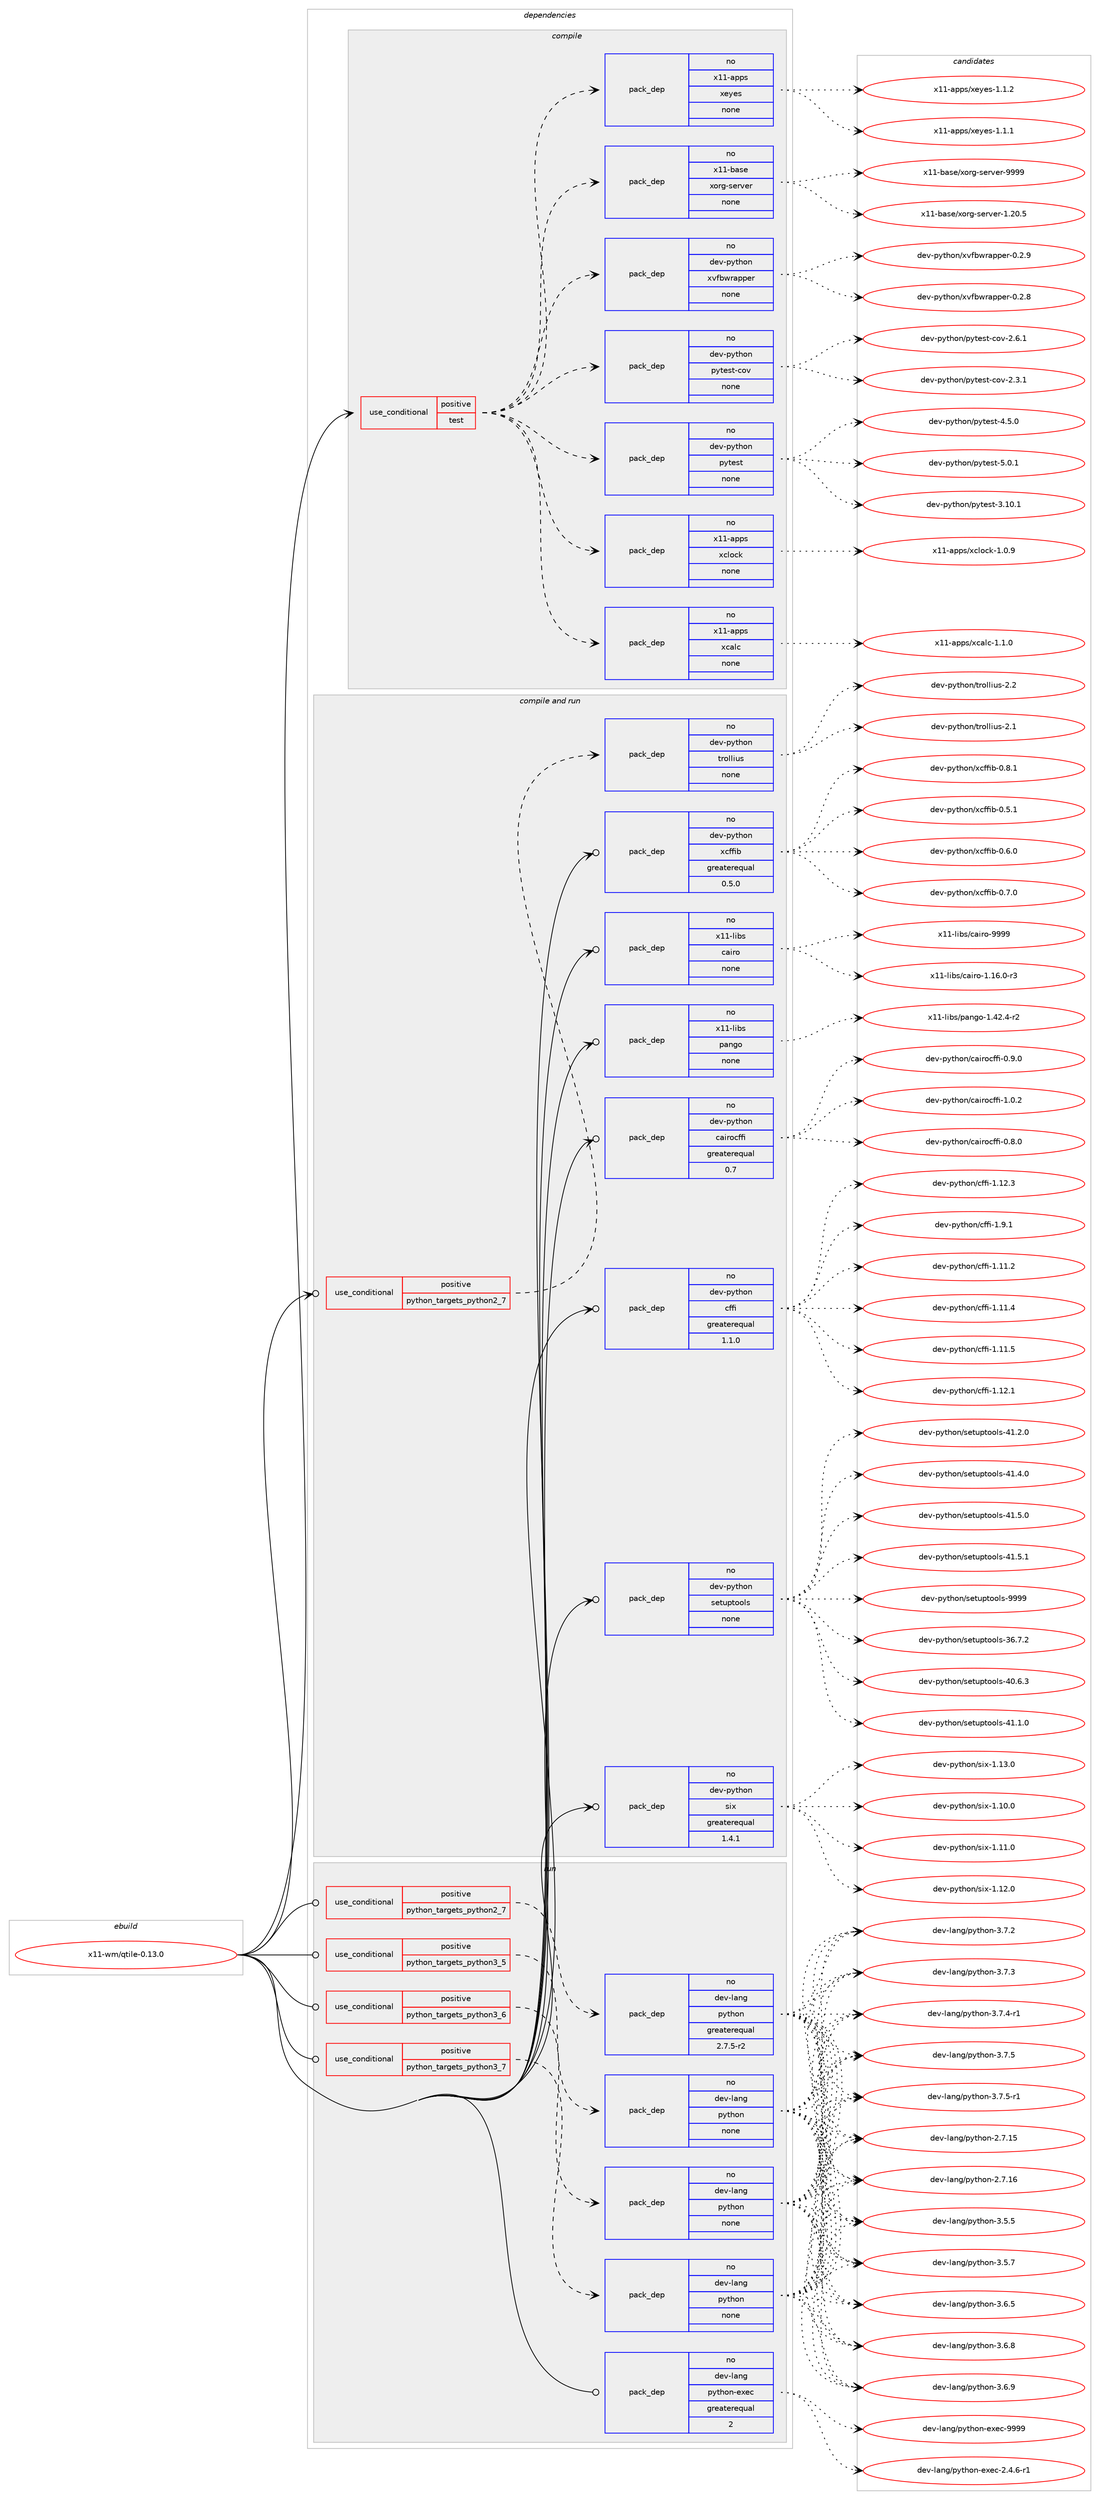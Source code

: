 digraph prolog {

# *************
# Graph options
# *************

newrank=true;
concentrate=true;
compound=true;
graph [rankdir=LR,fontname=Helvetica,fontsize=10,ranksep=1.5];#, ranksep=2.5, nodesep=0.2];
edge  [arrowhead=vee];
node  [fontname=Helvetica,fontsize=10];

# **********
# The ebuild
# **********

subgraph cluster_leftcol {
color=gray;
label=<<i>ebuild</i>>;
id [label="x11-wm/qtile-0.13.0", color=red, width=4, href="../x11-wm/qtile-0.13.0.svg"];
}

# ****************
# The dependencies
# ****************

subgraph cluster_midcol {
color=gray;
label=<<i>dependencies</i>>;
subgraph cluster_compile {
fillcolor="#eeeeee";
style=filled;
label=<<i>compile</i>>;
subgraph cond220728 {
dependency927074 [label=<<TABLE BORDER="0" CELLBORDER="1" CELLSPACING="0" CELLPADDING="4"><TR><TD ROWSPAN="3" CELLPADDING="10">use_conditional</TD></TR><TR><TD>positive</TD></TR><TR><TD>test</TD></TR></TABLE>>, shape=none, color=red];
subgraph pack689486 {
dependency927075 [label=<<TABLE BORDER="0" CELLBORDER="1" CELLSPACING="0" CELLPADDING="4" WIDTH="220"><TR><TD ROWSPAN="6" CELLPADDING="30">pack_dep</TD></TR><TR><TD WIDTH="110">no</TD></TR><TR><TD>dev-python</TD></TR><TR><TD>pytest</TD></TR><TR><TD>none</TD></TR><TR><TD></TD></TR></TABLE>>, shape=none, color=blue];
}
dependency927074:e -> dependency927075:w [weight=20,style="dashed",arrowhead="vee"];
subgraph pack689487 {
dependency927076 [label=<<TABLE BORDER="0" CELLBORDER="1" CELLSPACING="0" CELLPADDING="4" WIDTH="220"><TR><TD ROWSPAN="6" CELLPADDING="30">pack_dep</TD></TR><TR><TD WIDTH="110">no</TD></TR><TR><TD>dev-python</TD></TR><TR><TD>pytest-cov</TD></TR><TR><TD>none</TD></TR><TR><TD></TD></TR></TABLE>>, shape=none, color=blue];
}
dependency927074:e -> dependency927076:w [weight=20,style="dashed",arrowhead="vee"];
subgraph pack689488 {
dependency927077 [label=<<TABLE BORDER="0" CELLBORDER="1" CELLSPACING="0" CELLPADDING="4" WIDTH="220"><TR><TD ROWSPAN="6" CELLPADDING="30">pack_dep</TD></TR><TR><TD WIDTH="110">no</TD></TR><TR><TD>dev-python</TD></TR><TR><TD>xvfbwrapper</TD></TR><TR><TD>none</TD></TR><TR><TD></TD></TR></TABLE>>, shape=none, color=blue];
}
dependency927074:e -> dependency927077:w [weight=20,style="dashed",arrowhead="vee"];
subgraph pack689489 {
dependency927078 [label=<<TABLE BORDER="0" CELLBORDER="1" CELLSPACING="0" CELLPADDING="4" WIDTH="220"><TR><TD ROWSPAN="6" CELLPADDING="30">pack_dep</TD></TR><TR><TD WIDTH="110">no</TD></TR><TR><TD>x11-base</TD></TR><TR><TD>xorg-server</TD></TR><TR><TD>none</TD></TR><TR><TD></TD></TR></TABLE>>, shape=none, color=blue];
}
dependency927074:e -> dependency927078:w [weight=20,style="dashed",arrowhead="vee"];
subgraph pack689490 {
dependency927079 [label=<<TABLE BORDER="0" CELLBORDER="1" CELLSPACING="0" CELLPADDING="4" WIDTH="220"><TR><TD ROWSPAN="6" CELLPADDING="30">pack_dep</TD></TR><TR><TD WIDTH="110">no</TD></TR><TR><TD>x11-apps</TD></TR><TR><TD>xeyes</TD></TR><TR><TD>none</TD></TR><TR><TD></TD></TR></TABLE>>, shape=none, color=blue];
}
dependency927074:e -> dependency927079:w [weight=20,style="dashed",arrowhead="vee"];
subgraph pack689491 {
dependency927080 [label=<<TABLE BORDER="0" CELLBORDER="1" CELLSPACING="0" CELLPADDING="4" WIDTH="220"><TR><TD ROWSPAN="6" CELLPADDING="30">pack_dep</TD></TR><TR><TD WIDTH="110">no</TD></TR><TR><TD>x11-apps</TD></TR><TR><TD>xcalc</TD></TR><TR><TD>none</TD></TR><TR><TD></TD></TR></TABLE>>, shape=none, color=blue];
}
dependency927074:e -> dependency927080:w [weight=20,style="dashed",arrowhead="vee"];
subgraph pack689492 {
dependency927081 [label=<<TABLE BORDER="0" CELLBORDER="1" CELLSPACING="0" CELLPADDING="4" WIDTH="220"><TR><TD ROWSPAN="6" CELLPADDING="30">pack_dep</TD></TR><TR><TD WIDTH="110">no</TD></TR><TR><TD>x11-apps</TD></TR><TR><TD>xclock</TD></TR><TR><TD>none</TD></TR><TR><TD></TD></TR></TABLE>>, shape=none, color=blue];
}
dependency927074:e -> dependency927081:w [weight=20,style="dashed",arrowhead="vee"];
}
id:e -> dependency927074:w [weight=20,style="solid",arrowhead="vee"];
}
subgraph cluster_compileandrun {
fillcolor="#eeeeee";
style=filled;
label=<<i>compile and run</i>>;
subgraph cond220729 {
dependency927082 [label=<<TABLE BORDER="0" CELLBORDER="1" CELLSPACING="0" CELLPADDING="4"><TR><TD ROWSPAN="3" CELLPADDING="10">use_conditional</TD></TR><TR><TD>positive</TD></TR><TR><TD>python_targets_python2_7</TD></TR></TABLE>>, shape=none, color=red];
subgraph pack689493 {
dependency927083 [label=<<TABLE BORDER="0" CELLBORDER="1" CELLSPACING="0" CELLPADDING="4" WIDTH="220"><TR><TD ROWSPAN="6" CELLPADDING="30">pack_dep</TD></TR><TR><TD WIDTH="110">no</TD></TR><TR><TD>dev-python</TD></TR><TR><TD>trollius</TD></TR><TR><TD>none</TD></TR><TR><TD></TD></TR></TABLE>>, shape=none, color=blue];
}
dependency927082:e -> dependency927083:w [weight=20,style="dashed",arrowhead="vee"];
}
id:e -> dependency927082:w [weight=20,style="solid",arrowhead="odotvee"];
subgraph pack689494 {
dependency927084 [label=<<TABLE BORDER="0" CELLBORDER="1" CELLSPACING="0" CELLPADDING="4" WIDTH="220"><TR><TD ROWSPAN="6" CELLPADDING="30">pack_dep</TD></TR><TR><TD WIDTH="110">no</TD></TR><TR><TD>dev-python</TD></TR><TR><TD>cairocffi</TD></TR><TR><TD>greaterequal</TD></TR><TR><TD>0.7</TD></TR></TABLE>>, shape=none, color=blue];
}
id:e -> dependency927084:w [weight=20,style="solid",arrowhead="odotvee"];
subgraph pack689495 {
dependency927085 [label=<<TABLE BORDER="0" CELLBORDER="1" CELLSPACING="0" CELLPADDING="4" WIDTH="220"><TR><TD ROWSPAN="6" CELLPADDING="30">pack_dep</TD></TR><TR><TD WIDTH="110">no</TD></TR><TR><TD>dev-python</TD></TR><TR><TD>cffi</TD></TR><TR><TD>greaterequal</TD></TR><TR><TD>1.1.0</TD></TR></TABLE>>, shape=none, color=blue];
}
id:e -> dependency927085:w [weight=20,style="solid",arrowhead="odotvee"];
subgraph pack689496 {
dependency927086 [label=<<TABLE BORDER="0" CELLBORDER="1" CELLSPACING="0" CELLPADDING="4" WIDTH="220"><TR><TD ROWSPAN="6" CELLPADDING="30">pack_dep</TD></TR><TR><TD WIDTH="110">no</TD></TR><TR><TD>dev-python</TD></TR><TR><TD>setuptools</TD></TR><TR><TD>none</TD></TR><TR><TD></TD></TR></TABLE>>, shape=none, color=blue];
}
id:e -> dependency927086:w [weight=20,style="solid",arrowhead="odotvee"];
subgraph pack689497 {
dependency927087 [label=<<TABLE BORDER="0" CELLBORDER="1" CELLSPACING="0" CELLPADDING="4" WIDTH="220"><TR><TD ROWSPAN="6" CELLPADDING="30">pack_dep</TD></TR><TR><TD WIDTH="110">no</TD></TR><TR><TD>dev-python</TD></TR><TR><TD>six</TD></TR><TR><TD>greaterequal</TD></TR><TR><TD>1.4.1</TD></TR></TABLE>>, shape=none, color=blue];
}
id:e -> dependency927087:w [weight=20,style="solid",arrowhead="odotvee"];
subgraph pack689498 {
dependency927088 [label=<<TABLE BORDER="0" CELLBORDER="1" CELLSPACING="0" CELLPADDING="4" WIDTH="220"><TR><TD ROWSPAN="6" CELLPADDING="30">pack_dep</TD></TR><TR><TD WIDTH="110">no</TD></TR><TR><TD>dev-python</TD></TR><TR><TD>xcffib</TD></TR><TR><TD>greaterequal</TD></TR><TR><TD>0.5.0</TD></TR></TABLE>>, shape=none, color=blue];
}
id:e -> dependency927088:w [weight=20,style="solid",arrowhead="odotvee"];
subgraph pack689499 {
dependency927089 [label=<<TABLE BORDER="0" CELLBORDER="1" CELLSPACING="0" CELLPADDING="4" WIDTH="220"><TR><TD ROWSPAN="6" CELLPADDING="30">pack_dep</TD></TR><TR><TD WIDTH="110">no</TD></TR><TR><TD>x11-libs</TD></TR><TR><TD>cairo</TD></TR><TR><TD>none</TD></TR><TR><TD></TD></TR></TABLE>>, shape=none, color=blue];
}
id:e -> dependency927089:w [weight=20,style="solid",arrowhead="odotvee"];
subgraph pack689500 {
dependency927090 [label=<<TABLE BORDER="0" CELLBORDER="1" CELLSPACING="0" CELLPADDING="4" WIDTH="220"><TR><TD ROWSPAN="6" CELLPADDING="30">pack_dep</TD></TR><TR><TD WIDTH="110">no</TD></TR><TR><TD>x11-libs</TD></TR><TR><TD>pango</TD></TR><TR><TD>none</TD></TR><TR><TD></TD></TR></TABLE>>, shape=none, color=blue];
}
id:e -> dependency927090:w [weight=20,style="solid",arrowhead="odotvee"];
}
subgraph cluster_run {
fillcolor="#eeeeee";
style=filled;
label=<<i>run</i>>;
subgraph cond220730 {
dependency927091 [label=<<TABLE BORDER="0" CELLBORDER="1" CELLSPACING="0" CELLPADDING="4"><TR><TD ROWSPAN="3" CELLPADDING="10">use_conditional</TD></TR><TR><TD>positive</TD></TR><TR><TD>python_targets_python2_7</TD></TR></TABLE>>, shape=none, color=red];
subgraph pack689501 {
dependency927092 [label=<<TABLE BORDER="0" CELLBORDER="1" CELLSPACING="0" CELLPADDING="4" WIDTH="220"><TR><TD ROWSPAN="6" CELLPADDING="30">pack_dep</TD></TR><TR><TD WIDTH="110">no</TD></TR><TR><TD>dev-lang</TD></TR><TR><TD>python</TD></TR><TR><TD>greaterequal</TD></TR><TR><TD>2.7.5-r2</TD></TR></TABLE>>, shape=none, color=blue];
}
dependency927091:e -> dependency927092:w [weight=20,style="dashed",arrowhead="vee"];
}
id:e -> dependency927091:w [weight=20,style="solid",arrowhead="odot"];
subgraph cond220731 {
dependency927093 [label=<<TABLE BORDER="0" CELLBORDER="1" CELLSPACING="0" CELLPADDING="4"><TR><TD ROWSPAN="3" CELLPADDING="10">use_conditional</TD></TR><TR><TD>positive</TD></TR><TR><TD>python_targets_python3_5</TD></TR></TABLE>>, shape=none, color=red];
subgraph pack689502 {
dependency927094 [label=<<TABLE BORDER="0" CELLBORDER="1" CELLSPACING="0" CELLPADDING="4" WIDTH="220"><TR><TD ROWSPAN="6" CELLPADDING="30">pack_dep</TD></TR><TR><TD WIDTH="110">no</TD></TR><TR><TD>dev-lang</TD></TR><TR><TD>python</TD></TR><TR><TD>none</TD></TR><TR><TD></TD></TR></TABLE>>, shape=none, color=blue];
}
dependency927093:e -> dependency927094:w [weight=20,style="dashed",arrowhead="vee"];
}
id:e -> dependency927093:w [weight=20,style="solid",arrowhead="odot"];
subgraph cond220732 {
dependency927095 [label=<<TABLE BORDER="0" CELLBORDER="1" CELLSPACING="0" CELLPADDING="4"><TR><TD ROWSPAN="3" CELLPADDING="10">use_conditional</TD></TR><TR><TD>positive</TD></TR><TR><TD>python_targets_python3_6</TD></TR></TABLE>>, shape=none, color=red];
subgraph pack689503 {
dependency927096 [label=<<TABLE BORDER="0" CELLBORDER="1" CELLSPACING="0" CELLPADDING="4" WIDTH="220"><TR><TD ROWSPAN="6" CELLPADDING="30">pack_dep</TD></TR><TR><TD WIDTH="110">no</TD></TR><TR><TD>dev-lang</TD></TR><TR><TD>python</TD></TR><TR><TD>none</TD></TR><TR><TD></TD></TR></TABLE>>, shape=none, color=blue];
}
dependency927095:e -> dependency927096:w [weight=20,style="dashed",arrowhead="vee"];
}
id:e -> dependency927095:w [weight=20,style="solid",arrowhead="odot"];
subgraph cond220733 {
dependency927097 [label=<<TABLE BORDER="0" CELLBORDER="1" CELLSPACING="0" CELLPADDING="4"><TR><TD ROWSPAN="3" CELLPADDING="10">use_conditional</TD></TR><TR><TD>positive</TD></TR><TR><TD>python_targets_python3_7</TD></TR></TABLE>>, shape=none, color=red];
subgraph pack689504 {
dependency927098 [label=<<TABLE BORDER="0" CELLBORDER="1" CELLSPACING="0" CELLPADDING="4" WIDTH="220"><TR><TD ROWSPAN="6" CELLPADDING="30">pack_dep</TD></TR><TR><TD WIDTH="110">no</TD></TR><TR><TD>dev-lang</TD></TR><TR><TD>python</TD></TR><TR><TD>none</TD></TR><TR><TD></TD></TR></TABLE>>, shape=none, color=blue];
}
dependency927097:e -> dependency927098:w [weight=20,style="dashed",arrowhead="vee"];
}
id:e -> dependency927097:w [weight=20,style="solid",arrowhead="odot"];
subgraph pack689505 {
dependency927099 [label=<<TABLE BORDER="0" CELLBORDER="1" CELLSPACING="0" CELLPADDING="4" WIDTH="220"><TR><TD ROWSPAN="6" CELLPADDING="30">pack_dep</TD></TR><TR><TD WIDTH="110">no</TD></TR><TR><TD>dev-lang</TD></TR><TR><TD>python-exec</TD></TR><TR><TD>greaterequal</TD></TR><TR><TD>2</TD></TR></TABLE>>, shape=none, color=blue];
}
id:e -> dependency927099:w [weight=20,style="solid",arrowhead="odot"];
}
}

# **************
# The candidates
# **************

subgraph cluster_choices {
rank=same;
color=gray;
label=<<i>candidates</i>>;

subgraph choice689486 {
color=black;
nodesep=1;
choice100101118451121211161041111104711212111610111511645514649484649 [label="dev-python/pytest-3.10.1", color=red, width=4,href="../dev-python/pytest-3.10.1.svg"];
choice1001011184511212111610411111047112121116101115116455246534648 [label="dev-python/pytest-4.5.0", color=red, width=4,href="../dev-python/pytest-4.5.0.svg"];
choice1001011184511212111610411111047112121116101115116455346484649 [label="dev-python/pytest-5.0.1", color=red, width=4,href="../dev-python/pytest-5.0.1.svg"];
dependency927075:e -> choice100101118451121211161041111104711212111610111511645514649484649:w [style=dotted,weight="100"];
dependency927075:e -> choice1001011184511212111610411111047112121116101115116455246534648:w [style=dotted,weight="100"];
dependency927075:e -> choice1001011184511212111610411111047112121116101115116455346484649:w [style=dotted,weight="100"];
}
subgraph choice689487 {
color=black;
nodesep=1;
choice10010111845112121116104111110471121211161011151164599111118455046514649 [label="dev-python/pytest-cov-2.3.1", color=red, width=4,href="../dev-python/pytest-cov-2.3.1.svg"];
choice10010111845112121116104111110471121211161011151164599111118455046544649 [label="dev-python/pytest-cov-2.6.1", color=red, width=4,href="../dev-python/pytest-cov-2.6.1.svg"];
dependency927076:e -> choice10010111845112121116104111110471121211161011151164599111118455046514649:w [style=dotted,weight="100"];
dependency927076:e -> choice10010111845112121116104111110471121211161011151164599111118455046544649:w [style=dotted,weight="100"];
}
subgraph choice689488 {
color=black;
nodesep=1;
choice10010111845112121116104111110471201181029811911497112112101114454846504656 [label="dev-python/xvfbwrapper-0.2.8", color=red, width=4,href="../dev-python/xvfbwrapper-0.2.8.svg"];
choice10010111845112121116104111110471201181029811911497112112101114454846504657 [label="dev-python/xvfbwrapper-0.2.9", color=red, width=4,href="../dev-python/xvfbwrapper-0.2.9.svg"];
dependency927077:e -> choice10010111845112121116104111110471201181029811911497112112101114454846504656:w [style=dotted,weight="100"];
dependency927077:e -> choice10010111845112121116104111110471201181029811911497112112101114454846504657:w [style=dotted,weight="100"];
}
subgraph choice689489 {
color=black;
nodesep=1;
choice1204949459897115101471201111141034511510111411810111445494650484653 [label="x11-base/xorg-server-1.20.5", color=red, width=4,href="../x11-base/xorg-server-1.20.5.svg"];
choice120494945989711510147120111114103451151011141181011144557575757 [label="x11-base/xorg-server-9999", color=red, width=4,href="../x11-base/xorg-server-9999.svg"];
dependency927078:e -> choice1204949459897115101471201111141034511510111411810111445494650484653:w [style=dotted,weight="100"];
dependency927078:e -> choice120494945989711510147120111114103451151011141181011144557575757:w [style=dotted,weight="100"];
}
subgraph choice689490 {
color=black;
nodesep=1;
choice1204949459711211211547120101121101115454946494649 [label="x11-apps/xeyes-1.1.1", color=red, width=4,href="../x11-apps/xeyes-1.1.1.svg"];
choice1204949459711211211547120101121101115454946494650 [label="x11-apps/xeyes-1.1.2", color=red, width=4,href="../x11-apps/xeyes-1.1.2.svg"];
dependency927079:e -> choice1204949459711211211547120101121101115454946494649:w [style=dotted,weight="100"];
dependency927079:e -> choice1204949459711211211547120101121101115454946494650:w [style=dotted,weight="100"];
}
subgraph choice689491 {
color=black;
nodesep=1;
choice1204949459711211211547120999710899454946494648 [label="x11-apps/xcalc-1.1.0", color=red, width=4,href="../x11-apps/xcalc-1.1.0.svg"];
dependency927080:e -> choice1204949459711211211547120999710899454946494648:w [style=dotted,weight="100"];
}
subgraph choice689492 {
color=black;
nodesep=1;
choice12049494597112112115471209910811199107454946484657 [label="x11-apps/xclock-1.0.9", color=red, width=4,href="../x11-apps/xclock-1.0.9.svg"];
dependency927081:e -> choice12049494597112112115471209910811199107454946484657:w [style=dotted,weight="100"];
}
subgraph choice689493 {
color=black;
nodesep=1;
choice100101118451121211161041111104711611411110810810511711545504649 [label="dev-python/trollius-2.1", color=red, width=4,href="../dev-python/trollius-2.1.svg"];
choice100101118451121211161041111104711611411110810810511711545504650 [label="dev-python/trollius-2.2", color=red, width=4,href="../dev-python/trollius-2.2.svg"];
dependency927083:e -> choice100101118451121211161041111104711611411110810810511711545504649:w [style=dotted,weight="100"];
dependency927083:e -> choice100101118451121211161041111104711611411110810810511711545504650:w [style=dotted,weight="100"];
}
subgraph choice689494 {
color=black;
nodesep=1;
choice1001011184511212111610411111047999710511411199102102105454846564648 [label="dev-python/cairocffi-0.8.0", color=red, width=4,href="../dev-python/cairocffi-0.8.0.svg"];
choice1001011184511212111610411111047999710511411199102102105454846574648 [label="dev-python/cairocffi-0.9.0", color=red, width=4,href="../dev-python/cairocffi-0.9.0.svg"];
choice1001011184511212111610411111047999710511411199102102105454946484650 [label="dev-python/cairocffi-1.0.2", color=red, width=4,href="../dev-python/cairocffi-1.0.2.svg"];
dependency927084:e -> choice1001011184511212111610411111047999710511411199102102105454846564648:w [style=dotted,weight="100"];
dependency927084:e -> choice1001011184511212111610411111047999710511411199102102105454846574648:w [style=dotted,weight="100"];
dependency927084:e -> choice1001011184511212111610411111047999710511411199102102105454946484650:w [style=dotted,weight="100"];
}
subgraph choice689495 {
color=black;
nodesep=1;
choice10010111845112121116104111110479910210210545494649494650 [label="dev-python/cffi-1.11.2", color=red, width=4,href="../dev-python/cffi-1.11.2.svg"];
choice10010111845112121116104111110479910210210545494649494652 [label="dev-python/cffi-1.11.4", color=red, width=4,href="../dev-python/cffi-1.11.4.svg"];
choice10010111845112121116104111110479910210210545494649494653 [label="dev-python/cffi-1.11.5", color=red, width=4,href="../dev-python/cffi-1.11.5.svg"];
choice10010111845112121116104111110479910210210545494649504649 [label="dev-python/cffi-1.12.1", color=red, width=4,href="../dev-python/cffi-1.12.1.svg"];
choice10010111845112121116104111110479910210210545494649504651 [label="dev-python/cffi-1.12.3", color=red, width=4,href="../dev-python/cffi-1.12.3.svg"];
choice100101118451121211161041111104799102102105454946574649 [label="dev-python/cffi-1.9.1", color=red, width=4,href="../dev-python/cffi-1.9.1.svg"];
dependency927085:e -> choice10010111845112121116104111110479910210210545494649494650:w [style=dotted,weight="100"];
dependency927085:e -> choice10010111845112121116104111110479910210210545494649494652:w [style=dotted,weight="100"];
dependency927085:e -> choice10010111845112121116104111110479910210210545494649494653:w [style=dotted,weight="100"];
dependency927085:e -> choice10010111845112121116104111110479910210210545494649504649:w [style=dotted,weight="100"];
dependency927085:e -> choice10010111845112121116104111110479910210210545494649504651:w [style=dotted,weight="100"];
dependency927085:e -> choice100101118451121211161041111104799102102105454946574649:w [style=dotted,weight="100"];
}
subgraph choice689496 {
color=black;
nodesep=1;
choice100101118451121211161041111104711510111611711211611111110811545515446554650 [label="dev-python/setuptools-36.7.2", color=red, width=4,href="../dev-python/setuptools-36.7.2.svg"];
choice100101118451121211161041111104711510111611711211611111110811545524846544651 [label="dev-python/setuptools-40.6.3", color=red, width=4,href="../dev-python/setuptools-40.6.3.svg"];
choice100101118451121211161041111104711510111611711211611111110811545524946494648 [label="dev-python/setuptools-41.1.0", color=red, width=4,href="../dev-python/setuptools-41.1.0.svg"];
choice100101118451121211161041111104711510111611711211611111110811545524946504648 [label="dev-python/setuptools-41.2.0", color=red, width=4,href="../dev-python/setuptools-41.2.0.svg"];
choice100101118451121211161041111104711510111611711211611111110811545524946524648 [label="dev-python/setuptools-41.4.0", color=red, width=4,href="../dev-python/setuptools-41.4.0.svg"];
choice100101118451121211161041111104711510111611711211611111110811545524946534648 [label="dev-python/setuptools-41.5.0", color=red, width=4,href="../dev-python/setuptools-41.5.0.svg"];
choice100101118451121211161041111104711510111611711211611111110811545524946534649 [label="dev-python/setuptools-41.5.1", color=red, width=4,href="../dev-python/setuptools-41.5.1.svg"];
choice10010111845112121116104111110471151011161171121161111111081154557575757 [label="dev-python/setuptools-9999", color=red, width=4,href="../dev-python/setuptools-9999.svg"];
dependency927086:e -> choice100101118451121211161041111104711510111611711211611111110811545515446554650:w [style=dotted,weight="100"];
dependency927086:e -> choice100101118451121211161041111104711510111611711211611111110811545524846544651:w [style=dotted,weight="100"];
dependency927086:e -> choice100101118451121211161041111104711510111611711211611111110811545524946494648:w [style=dotted,weight="100"];
dependency927086:e -> choice100101118451121211161041111104711510111611711211611111110811545524946504648:w [style=dotted,weight="100"];
dependency927086:e -> choice100101118451121211161041111104711510111611711211611111110811545524946524648:w [style=dotted,weight="100"];
dependency927086:e -> choice100101118451121211161041111104711510111611711211611111110811545524946534648:w [style=dotted,weight="100"];
dependency927086:e -> choice100101118451121211161041111104711510111611711211611111110811545524946534649:w [style=dotted,weight="100"];
dependency927086:e -> choice10010111845112121116104111110471151011161171121161111111081154557575757:w [style=dotted,weight="100"];
}
subgraph choice689497 {
color=black;
nodesep=1;
choice100101118451121211161041111104711510512045494649484648 [label="dev-python/six-1.10.0", color=red, width=4,href="../dev-python/six-1.10.0.svg"];
choice100101118451121211161041111104711510512045494649494648 [label="dev-python/six-1.11.0", color=red, width=4,href="../dev-python/six-1.11.0.svg"];
choice100101118451121211161041111104711510512045494649504648 [label="dev-python/six-1.12.0", color=red, width=4,href="../dev-python/six-1.12.0.svg"];
choice100101118451121211161041111104711510512045494649514648 [label="dev-python/six-1.13.0", color=red, width=4,href="../dev-python/six-1.13.0.svg"];
dependency927087:e -> choice100101118451121211161041111104711510512045494649484648:w [style=dotted,weight="100"];
dependency927087:e -> choice100101118451121211161041111104711510512045494649494648:w [style=dotted,weight="100"];
dependency927087:e -> choice100101118451121211161041111104711510512045494649504648:w [style=dotted,weight="100"];
dependency927087:e -> choice100101118451121211161041111104711510512045494649514648:w [style=dotted,weight="100"];
}
subgraph choice689498 {
color=black;
nodesep=1;
choice10010111845112121116104111110471209910210210598454846534649 [label="dev-python/xcffib-0.5.1", color=red, width=4,href="../dev-python/xcffib-0.5.1.svg"];
choice10010111845112121116104111110471209910210210598454846544648 [label="dev-python/xcffib-0.6.0", color=red, width=4,href="../dev-python/xcffib-0.6.0.svg"];
choice10010111845112121116104111110471209910210210598454846554648 [label="dev-python/xcffib-0.7.0", color=red, width=4,href="../dev-python/xcffib-0.7.0.svg"];
choice10010111845112121116104111110471209910210210598454846564649 [label="dev-python/xcffib-0.8.1", color=red, width=4,href="../dev-python/xcffib-0.8.1.svg"];
dependency927088:e -> choice10010111845112121116104111110471209910210210598454846534649:w [style=dotted,weight="100"];
dependency927088:e -> choice10010111845112121116104111110471209910210210598454846544648:w [style=dotted,weight="100"];
dependency927088:e -> choice10010111845112121116104111110471209910210210598454846554648:w [style=dotted,weight="100"];
dependency927088:e -> choice10010111845112121116104111110471209910210210598454846564649:w [style=dotted,weight="100"];
}
subgraph choice689499 {
color=black;
nodesep=1;
choice12049494510810598115479997105114111454946495446484511451 [label="x11-libs/cairo-1.16.0-r3", color=red, width=4,href="../x11-libs/cairo-1.16.0-r3.svg"];
choice120494945108105981154799971051141114557575757 [label="x11-libs/cairo-9999", color=red, width=4,href="../x11-libs/cairo-9999.svg"];
dependency927089:e -> choice12049494510810598115479997105114111454946495446484511451:w [style=dotted,weight="100"];
dependency927089:e -> choice120494945108105981154799971051141114557575757:w [style=dotted,weight="100"];
}
subgraph choice689500 {
color=black;
nodesep=1;
choice120494945108105981154711297110103111454946525046524511450 [label="x11-libs/pango-1.42.4-r2", color=red, width=4,href="../x11-libs/pango-1.42.4-r2.svg"];
dependency927090:e -> choice120494945108105981154711297110103111454946525046524511450:w [style=dotted,weight="100"];
}
subgraph choice689501 {
color=black;
nodesep=1;
choice10010111845108971101034711212111610411111045504655464953 [label="dev-lang/python-2.7.15", color=red, width=4,href="../dev-lang/python-2.7.15.svg"];
choice10010111845108971101034711212111610411111045504655464954 [label="dev-lang/python-2.7.16", color=red, width=4,href="../dev-lang/python-2.7.16.svg"];
choice100101118451089711010347112121116104111110455146534653 [label="dev-lang/python-3.5.5", color=red, width=4,href="../dev-lang/python-3.5.5.svg"];
choice100101118451089711010347112121116104111110455146534655 [label="dev-lang/python-3.5.7", color=red, width=4,href="../dev-lang/python-3.5.7.svg"];
choice100101118451089711010347112121116104111110455146544653 [label="dev-lang/python-3.6.5", color=red, width=4,href="../dev-lang/python-3.6.5.svg"];
choice100101118451089711010347112121116104111110455146544656 [label="dev-lang/python-3.6.8", color=red, width=4,href="../dev-lang/python-3.6.8.svg"];
choice100101118451089711010347112121116104111110455146544657 [label="dev-lang/python-3.6.9", color=red, width=4,href="../dev-lang/python-3.6.9.svg"];
choice100101118451089711010347112121116104111110455146554650 [label="dev-lang/python-3.7.2", color=red, width=4,href="../dev-lang/python-3.7.2.svg"];
choice100101118451089711010347112121116104111110455146554651 [label="dev-lang/python-3.7.3", color=red, width=4,href="../dev-lang/python-3.7.3.svg"];
choice1001011184510897110103471121211161041111104551465546524511449 [label="dev-lang/python-3.7.4-r1", color=red, width=4,href="../dev-lang/python-3.7.4-r1.svg"];
choice100101118451089711010347112121116104111110455146554653 [label="dev-lang/python-3.7.5", color=red, width=4,href="../dev-lang/python-3.7.5.svg"];
choice1001011184510897110103471121211161041111104551465546534511449 [label="dev-lang/python-3.7.5-r1", color=red, width=4,href="../dev-lang/python-3.7.5-r1.svg"];
dependency927092:e -> choice10010111845108971101034711212111610411111045504655464953:w [style=dotted,weight="100"];
dependency927092:e -> choice10010111845108971101034711212111610411111045504655464954:w [style=dotted,weight="100"];
dependency927092:e -> choice100101118451089711010347112121116104111110455146534653:w [style=dotted,weight="100"];
dependency927092:e -> choice100101118451089711010347112121116104111110455146534655:w [style=dotted,weight="100"];
dependency927092:e -> choice100101118451089711010347112121116104111110455146544653:w [style=dotted,weight="100"];
dependency927092:e -> choice100101118451089711010347112121116104111110455146544656:w [style=dotted,weight="100"];
dependency927092:e -> choice100101118451089711010347112121116104111110455146544657:w [style=dotted,weight="100"];
dependency927092:e -> choice100101118451089711010347112121116104111110455146554650:w [style=dotted,weight="100"];
dependency927092:e -> choice100101118451089711010347112121116104111110455146554651:w [style=dotted,weight="100"];
dependency927092:e -> choice1001011184510897110103471121211161041111104551465546524511449:w [style=dotted,weight="100"];
dependency927092:e -> choice100101118451089711010347112121116104111110455146554653:w [style=dotted,weight="100"];
dependency927092:e -> choice1001011184510897110103471121211161041111104551465546534511449:w [style=dotted,weight="100"];
}
subgraph choice689502 {
color=black;
nodesep=1;
choice10010111845108971101034711212111610411111045504655464953 [label="dev-lang/python-2.7.15", color=red, width=4,href="../dev-lang/python-2.7.15.svg"];
choice10010111845108971101034711212111610411111045504655464954 [label="dev-lang/python-2.7.16", color=red, width=4,href="../dev-lang/python-2.7.16.svg"];
choice100101118451089711010347112121116104111110455146534653 [label="dev-lang/python-3.5.5", color=red, width=4,href="../dev-lang/python-3.5.5.svg"];
choice100101118451089711010347112121116104111110455146534655 [label="dev-lang/python-3.5.7", color=red, width=4,href="../dev-lang/python-3.5.7.svg"];
choice100101118451089711010347112121116104111110455146544653 [label="dev-lang/python-3.6.5", color=red, width=4,href="../dev-lang/python-3.6.5.svg"];
choice100101118451089711010347112121116104111110455146544656 [label="dev-lang/python-3.6.8", color=red, width=4,href="../dev-lang/python-3.6.8.svg"];
choice100101118451089711010347112121116104111110455146544657 [label="dev-lang/python-3.6.9", color=red, width=4,href="../dev-lang/python-3.6.9.svg"];
choice100101118451089711010347112121116104111110455146554650 [label="dev-lang/python-3.7.2", color=red, width=4,href="../dev-lang/python-3.7.2.svg"];
choice100101118451089711010347112121116104111110455146554651 [label="dev-lang/python-3.7.3", color=red, width=4,href="../dev-lang/python-3.7.3.svg"];
choice1001011184510897110103471121211161041111104551465546524511449 [label="dev-lang/python-3.7.4-r1", color=red, width=4,href="../dev-lang/python-3.7.4-r1.svg"];
choice100101118451089711010347112121116104111110455146554653 [label="dev-lang/python-3.7.5", color=red, width=4,href="../dev-lang/python-3.7.5.svg"];
choice1001011184510897110103471121211161041111104551465546534511449 [label="dev-lang/python-3.7.5-r1", color=red, width=4,href="../dev-lang/python-3.7.5-r1.svg"];
dependency927094:e -> choice10010111845108971101034711212111610411111045504655464953:w [style=dotted,weight="100"];
dependency927094:e -> choice10010111845108971101034711212111610411111045504655464954:w [style=dotted,weight="100"];
dependency927094:e -> choice100101118451089711010347112121116104111110455146534653:w [style=dotted,weight="100"];
dependency927094:e -> choice100101118451089711010347112121116104111110455146534655:w [style=dotted,weight="100"];
dependency927094:e -> choice100101118451089711010347112121116104111110455146544653:w [style=dotted,weight="100"];
dependency927094:e -> choice100101118451089711010347112121116104111110455146544656:w [style=dotted,weight="100"];
dependency927094:e -> choice100101118451089711010347112121116104111110455146544657:w [style=dotted,weight="100"];
dependency927094:e -> choice100101118451089711010347112121116104111110455146554650:w [style=dotted,weight="100"];
dependency927094:e -> choice100101118451089711010347112121116104111110455146554651:w [style=dotted,weight="100"];
dependency927094:e -> choice1001011184510897110103471121211161041111104551465546524511449:w [style=dotted,weight="100"];
dependency927094:e -> choice100101118451089711010347112121116104111110455146554653:w [style=dotted,weight="100"];
dependency927094:e -> choice1001011184510897110103471121211161041111104551465546534511449:w [style=dotted,weight="100"];
}
subgraph choice689503 {
color=black;
nodesep=1;
choice10010111845108971101034711212111610411111045504655464953 [label="dev-lang/python-2.7.15", color=red, width=4,href="../dev-lang/python-2.7.15.svg"];
choice10010111845108971101034711212111610411111045504655464954 [label="dev-lang/python-2.7.16", color=red, width=4,href="../dev-lang/python-2.7.16.svg"];
choice100101118451089711010347112121116104111110455146534653 [label="dev-lang/python-3.5.5", color=red, width=4,href="../dev-lang/python-3.5.5.svg"];
choice100101118451089711010347112121116104111110455146534655 [label="dev-lang/python-3.5.7", color=red, width=4,href="../dev-lang/python-3.5.7.svg"];
choice100101118451089711010347112121116104111110455146544653 [label="dev-lang/python-3.6.5", color=red, width=4,href="../dev-lang/python-3.6.5.svg"];
choice100101118451089711010347112121116104111110455146544656 [label="dev-lang/python-3.6.8", color=red, width=4,href="../dev-lang/python-3.6.8.svg"];
choice100101118451089711010347112121116104111110455146544657 [label="dev-lang/python-3.6.9", color=red, width=4,href="../dev-lang/python-3.6.9.svg"];
choice100101118451089711010347112121116104111110455146554650 [label="dev-lang/python-3.7.2", color=red, width=4,href="../dev-lang/python-3.7.2.svg"];
choice100101118451089711010347112121116104111110455146554651 [label="dev-lang/python-3.7.3", color=red, width=4,href="../dev-lang/python-3.7.3.svg"];
choice1001011184510897110103471121211161041111104551465546524511449 [label="dev-lang/python-3.7.4-r1", color=red, width=4,href="../dev-lang/python-3.7.4-r1.svg"];
choice100101118451089711010347112121116104111110455146554653 [label="dev-lang/python-3.7.5", color=red, width=4,href="../dev-lang/python-3.7.5.svg"];
choice1001011184510897110103471121211161041111104551465546534511449 [label="dev-lang/python-3.7.5-r1", color=red, width=4,href="../dev-lang/python-3.7.5-r1.svg"];
dependency927096:e -> choice10010111845108971101034711212111610411111045504655464953:w [style=dotted,weight="100"];
dependency927096:e -> choice10010111845108971101034711212111610411111045504655464954:w [style=dotted,weight="100"];
dependency927096:e -> choice100101118451089711010347112121116104111110455146534653:w [style=dotted,weight="100"];
dependency927096:e -> choice100101118451089711010347112121116104111110455146534655:w [style=dotted,weight="100"];
dependency927096:e -> choice100101118451089711010347112121116104111110455146544653:w [style=dotted,weight="100"];
dependency927096:e -> choice100101118451089711010347112121116104111110455146544656:w [style=dotted,weight="100"];
dependency927096:e -> choice100101118451089711010347112121116104111110455146544657:w [style=dotted,weight="100"];
dependency927096:e -> choice100101118451089711010347112121116104111110455146554650:w [style=dotted,weight="100"];
dependency927096:e -> choice100101118451089711010347112121116104111110455146554651:w [style=dotted,weight="100"];
dependency927096:e -> choice1001011184510897110103471121211161041111104551465546524511449:w [style=dotted,weight="100"];
dependency927096:e -> choice100101118451089711010347112121116104111110455146554653:w [style=dotted,weight="100"];
dependency927096:e -> choice1001011184510897110103471121211161041111104551465546534511449:w [style=dotted,weight="100"];
}
subgraph choice689504 {
color=black;
nodesep=1;
choice10010111845108971101034711212111610411111045504655464953 [label="dev-lang/python-2.7.15", color=red, width=4,href="../dev-lang/python-2.7.15.svg"];
choice10010111845108971101034711212111610411111045504655464954 [label="dev-lang/python-2.7.16", color=red, width=4,href="../dev-lang/python-2.7.16.svg"];
choice100101118451089711010347112121116104111110455146534653 [label="dev-lang/python-3.5.5", color=red, width=4,href="../dev-lang/python-3.5.5.svg"];
choice100101118451089711010347112121116104111110455146534655 [label="dev-lang/python-3.5.7", color=red, width=4,href="../dev-lang/python-3.5.7.svg"];
choice100101118451089711010347112121116104111110455146544653 [label="dev-lang/python-3.6.5", color=red, width=4,href="../dev-lang/python-3.6.5.svg"];
choice100101118451089711010347112121116104111110455146544656 [label="dev-lang/python-3.6.8", color=red, width=4,href="../dev-lang/python-3.6.8.svg"];
choice100101118451089711010347112121116104111110455146544657 [label="dev-lang/python-3.6.9", color=red, width=4,href="../dev-lang/python-3.6.9.svg"];
choice100101118451089711010347112121116104111110455146554650 [label="dev-lang/python-3.7.2", color=red, width=4,href="../dev-lang/python-3.7.2.svg"];
choice100101118451089711010347112121116104111110455146554651 [label="dev-lang/python-3.7.3", color=red, width=4,href="../dev-lang/python-3.7.3.svg"];
choice1001011184510897110103471121211161041111104551465546524511449 [label="dev-lang/python-3.7.4-r1", color=red, width=4,href="../dev-lang/python-3.7.4-r1.svg"];
choice100101118451089711010347112121116104111110455146554653 [label="dev-lang/python-3.7.5", color=red, width=4,href="../dev-lang/python-3.7.5.svg"];
choice1001011184510897110103471121211161041111104551465546534511449 [label="dev-lang/python-3.7.5-r1", color=red, width=4,href="../dev-lang/python-3.7.5-r1.svg"];
dependency927098:e -> choice10010111845108971101034711212111610411111045504655464953:w [style=dotted,weight="100"];
dependency927098:e -> choice10010111845108971101034711212111610411111045504655464954:w [style=dotted,weight="100"];
dependency927098:e -> choice100101118451089711010347112121116104111110455146534653:w [style=dotted,weight="100"];
dependency927098:e -> choice100101118451089711010347112121116104111110455146534655:w [style=dotted,weight="100"];
dependency927098:e -> choice100101118451089711010347112121116104111110455146544653:w [style=dotted,weight="100"];
dependency927098:e -> choice100101118451089711010347112121116104111110455146544656:w [style=dotted,weight="100"];
dependency927098:e -> choice100101118451089711010347112121116104111110455146544657:w [style=dotted,weight="100"];
dependency927098:e -> choice100101118451089711010347112121116104111110455146554650:w [style=dotted,weight="100"];
dependency927098:e -> choice100101118451089711010347112121116104111110455146554651:w [style=dotted,weight="100"];
dependency927098:e -> choice1001011184510897110103471121211161041111104551465546524511449:w [style=dotted,weight="100"];
dependency927098:e -> choice100101118451089711010347112121116104111110455146554653:w [style=dotted,weight="100"];
dependency927098:e -> choice1001011184510897110103471121211161041111104551465546534511449:w [style=dotted,weight="100"];
}
subgraph choice689505 {
color=black;
nodesep=1;
choice10010111845108971101034711212111610411111045101120101994550465246544511449 [label="dev-lang/python-exec-2.4.6-r1", color=red, width=4,href="../dev-lang/python-exec-2.4.6-r1.svg"];
choice10010111845108971101034711212111610411111045101120101994557575757 [label="dev-lang/python-exec-9999", color=red, width=4,href="../dev-lang/python-exec-9999.svg"];
dependency927099:e -> choice10010111845108971101034711212111610411111045101120101994550465246544511449:w [style=dotted,weight="100"];
dependency927099:e -> choice10010111845108971101034711212111610411111045101120101994557575757:w [style=dotted,weight="100"];
}
}

}
